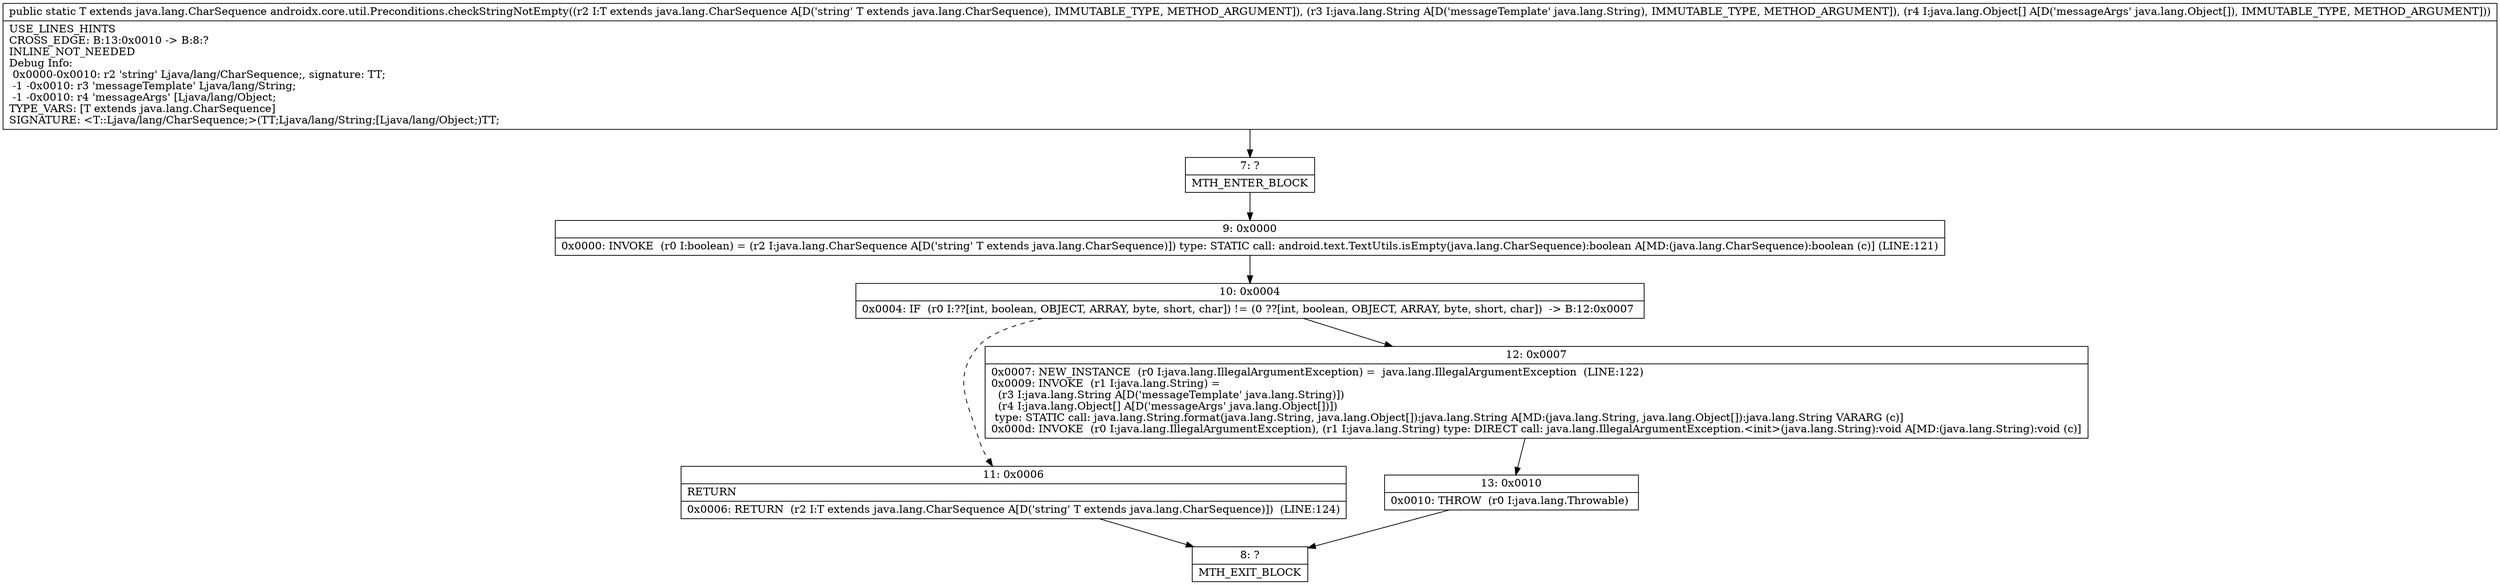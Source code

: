 digraph "CFG forandroidx.core.util.Preconditions.checkStringNotEmpty(Ljava\/lang\/CharSequence;Ljava\/lang\/String;[Ljava\/lang\/Object;)Ljava\/lang\/CharSequence;" {
Node_7 [shape=record,label="{7\:\ ?|MTH_ENTER_BLOCK\l}"];
Node_9 [shape=record,label="{9\:\ 0x0000|0x0000: INVOKE  (r0 I:boolean) = (r2 I:java.lang.CharSequence A[D('string' T extends java.lang.CharSequence)]) type: STATIC call: android.text.TextUtils.isEmpty(java.lang.CharSequence):boolean A[MD:(java.lang.CharSequence):boolean (c)] (LINE:121)\l}"];
Node_10 [shape=record,label="{10\:\ 0x0004|0x0004: IF  (r0 I:??[int, boolean, OBJECT, ARRAY, byte, short, char]) != (0 ??[int, boolean, OBJECT, ARRAY, byte, short, char])  \-\> B:12:0x0007 \l}"];
Node_11 [shape=record,label="{11\:\ 0x0006|RETURN\l|0x0006: RETURN  (r2 I:T extends java.lang.CharSequence A[D('string' T extends java.lang.CharSequence)])  (LINE:124)\l}"];
Node_8 [shape=record,label="{8\:\ ?|MTH_EXIT_BLOCK\l}"];
Node_12 [shape=record,label="{12\:\ 0x0007|0x0007: NEW_INSTANCE  (r0 I:java.lang.IllegalArgumentException) =  java.lang.IllegalArgumentException  (LINE:122)\l0x0009: INVOKE  (r1 I:java.lang.String) = \l  (r3 I:java.lang.String A[D('messageTemplate' java.lang.String)])\l  (r4 I:java.lang.Object[] A[D('messageArgs' java.lang.Object[])])\l type: STATIC call: java.lang.String.format(java.lang.String, java.lang.Object[]):java.lang.String A[MD:(java.lang.String, java.lang.Object[]):java.lang.String VARARG (c)]\l0x000d: INVOKE  (r0 I:java.lang.IllegalArgumentException), (r1 I:java.lang.String) type: DIRECT call: java.lang.IllegalArgumentException.\<init\>(java.lang.String):void A[MD:(java.lang.String):void (c)]\l}"];
Node_13 [shape=record,label="{13\:\ 0x0010|0x0010: THROW  (r0 I:java.lang.Throwable) \l}"];
MethodNode[shape=record,label="{public static T extends java.lang.CharSequence androidx.core.util.Preconditions.checkStringNotEmpty((r2 I:T extends java.lang.CharSequence A[D('string' T extends java.lang.CharSequence), IMMUTABLE_TYPE, METHOD_ARGUMENT]), (r3 I:java.lang.String A[D('messageTemplate' java.lang.String), IMMUTABLE_TYPE, METHOD_ARGUMENT]), (r4 I:java.lang.Object[] A[D('messageArgs' java.lang.Object[]), IMMUTABLE_TYPE, METHOD_ARGUMENT]))  | USE_LINES_HINTS\lCROSS_EDGE: B:13:0x0010 \-\> B:8:?\lINLINE_NOT_NEEDED\lDebug Info:\l  0x0000\-0x0010: r2 'string' Ljava\/lang\/CharSequence;, signature: TT;\l  \-1 \-0x0010: r3 'messageTemplate' Ljava\/lang\/String;\l  \-1 \-0x0010: r4 'messageArgs' [Ljava\/lang\/Object;\lTYPE_VARS: [T extends java.lang.CharSequence]\lSIGNATURE: \<T::Ljava\/lang\/CharSequence;\>(TT;Ljava\/lang\/String;[Ljava\/lang\/Object;)TT;\l}"];
MethodNode -> Node_7;Node_7 -> Node_9;
Node_9 -> Node_10;
Node_10 -> Node_11[style=dashed];
Node_10 -> Node_12;
Node_11 -> Node_8;
Node_12 -> Node_13;
Node_13 -> Node_8;
}

